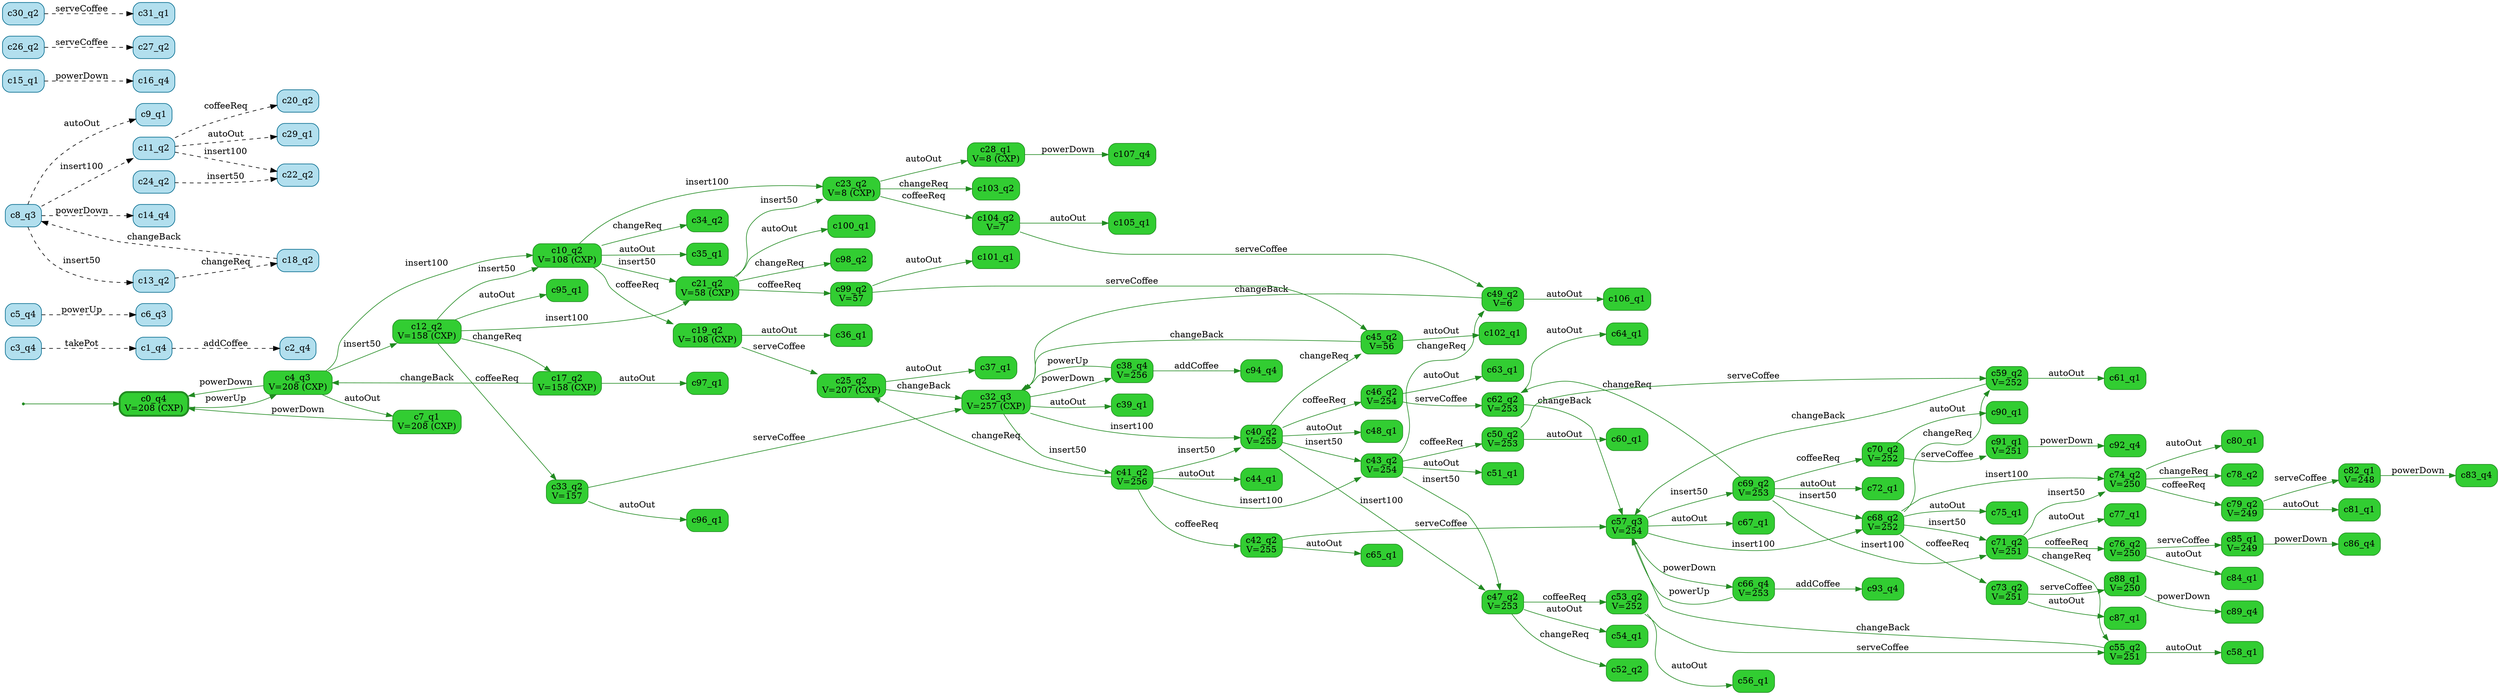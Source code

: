 digraph g {

	rankdir="LR"

	__invisible__[shape="point", color="forestgreen"]
	c0_q4[label="c0_q4\nV=208 (CXP)", shape="box", style="rounded, filled", color="forestgreen", fillcolor="limegreen", penwidth=3] // Initial
	c4_q3[label="c4_q3\nV=208 (CXP)", shape="box", style="rounded, filled", color="forestgreen", fillcolor="limegreen"]
	c7_q1[label="c7_q1\nV=208 (CXP)", shape="box", style="rounded, filled", color="forestgreen", fillcolor="limegreen"]
	c10_q2[label="c10_q2\nV=108 (CXP)", shape="box", style="rounded, filled", color="forestgreen", fillcolor="limegreen"]
	c19_q2[label="c19_q2\nV=108 (CXP)", shape="box", style="rounded, filled", color="forestgreen", fillcolor="limegreen"]
	c25_q2[label="c25_q2\nV=207 (CXP)", shape="box", style="rounded, filled", color="forestgreen", fillcolor="limegreen"]
	c32_q3[label="c32_q3\nV=257 (CXP)", shape="box", style="rounded, filled", color="forestgreen", fillcolor="limegreen"]
	c38_q4[label="c38_q4\nV=256", shape="box", style="rounded, filled", color="forestgreen", fillcolor="limegreen"]
	c94_q4[label="c94_q4", shape="box", style="rounded, filled", color="forestgreen", fillcolor="limegreen"]
	c39_q1[label="c39_q1", shape="box", style="rounded, filled", color="forestgreen", fillcolor="limegreen"]
	c40_q2[label="c40_q2\nV=255", shape="box", style="rounded, filled", color="forestgreen", fillcolor="limegreen"]
	c45_q2[label="c45_q2\nV=56", shape="box", style="rounded, filled", color="forestgreen", fillcolor="limegreen"]
	c102_q1[label="c102_q1", shape="box", style="rounded, filled", color="forestgreen", fillcolor="limegreen"]
	c46_q2[label="c46_q2\nV=254", shape="box", style="rounded, filled", color="forestgreen", fillcolor="limegreen"]
	c62_q2[label="c62_q2\nV=253", shape="box", style="rounded, filled", color="forestgreen", fillcolor="limegreen"]
	c57_q3[label="c57_q3\nV=254", shape="box", style="rounded, filled", color="forestgreen", fillcolor="limegreen"]
	c66_q4[label="c66_q4\nV=253", shape="box", style="rounded, filled", color="forestgreen", fillcolor="limegreen"]
	c93_q4[label="c93_q4", shape="box", style="rounded, filled", color="forestgreen", fillcolor="limegreen"]
	c67_q1[label="c67_q1", shape="box", style="rounded, filled", color="forestgreen", fillcolor="limegreen"]
	c68_q2[label="c68_q2\nV=252", shape="box", style="rounded, filled", color="forestgreen", fillcolor="limegreen"]
	c59_q2[label="c59_q2\nV=252", shape="box", style="rounded, filled", color="forestgreen", fillcolor="limegreen"]
	c61_q1[label="c61_q1", shape="box", style="rounded, filled", color="forestgreen", fillcolor="limegreen"]
	c73_q2[label="c73_q2\nV=251", shape="box", style="rounded, filled", color="forestgreen", fillcolor="limegreen"]
	c87_q1[label="c87_q1", shape="box", style="rounded, filled", color="forestgreen", fillcolor="limegreen"]
	c88_q1[label="c88_q1\nV=250", shape="box", style="rounded, filled", color="forestgreen", fillcolor="limegreen"]
	c89_q4[label="c89_q4", shape="box", style="rounded, filled", color="forestgreen", fillcolor="limegreen"]
	c74_q2[label="c74_q2\nV=250", shape="box", style="rounded, filled", color="forestgreen", fillcolor="limegreen"]
	c78_q2[label="c78_q2", shape="box", style="rounded, filled", color="forestgreen", fillcolor="limegreen"]
	c79_q2[label="c79_q2\nV=249", shape="box", style="rounded, filled", color="forestgreen", fillcolor="limegreen"]
	c81_q1[label="c81_q1", shape="box", style="rounded, filled", color="forestgreen", fillcolor="limegreen"]
	c82_q1[label="c82_q1\nV=248", shape="box", style="rounded, filled", color="forestgreen", fillcolor="limegreen"]
	c83_q4[label="c83_q4", shape="box", style="rounded, filled", color="forestgreen", fillcolor="limegreen"]
	c80_q1[label="c80_q1", shape="box", style="rounded, filled", color="forestgreen", fillcolor="limegreen"]
	c71_q2[label="c71_q2\nV=251", shape="box", style="rounded, filled", color="forestgreen", fillcolor="limegreen"]
	c55_q2[label="c55_q2\nV=251", shape="box", style="rounded, filled", color="forestgreen", fillcolor="limegreen"]
	c58_q1[label="c58_q1", shape="box", style="rounded, filled", color="forestgreen", fillcolor="limegreen"]
	c76_q2[label="c76_q2\nV=250", shape="box", style="rounded, filled", color="forestgreen", fillcolor="limegreen"]
	c84_q1[label="c84_q1", shape="box", style="rounded, filled", color="forestgreen", fillcolor="limegreen"]
	c85_q1[label="c85_q1\nV=249", shape="box", style="rounded, filled", color="forestgreen", fillcolor="limegreen"]
	c86_q4[label="c86_q4", shape="box", style="rounded, filled", color="forestgreen", fillcolor="limegreen"]
	c77_q1[label="c77_q1", shape="box", style="rounded, filled", color="forestgreen", fillcolor="limegreen"]
	c75_q1[label="c75_q1", shape="box", style="rounded, filled", color="forestgreen", fillcolor="limegreen"]
	c69_q2[label="c69_q2\nV=253", shape="box", style="rounded, filled", color="forestgreen", fillcolor="limegreen"]
	c70_q2[label="c70_q2\nV=252", shape="box", style="rounded, filled", color="forestgreen", fillcolor="limegreen"]
	c90_q1[label="c90_q1", shape="box", style="rounded, filled", color="forestgreen", fillcolor="limegreen"]
	c91_q1[label="c91_q1\nV=251", shape="box", style="rounded, filled", color="forestgreen", fillcolor="limegreen"]
	c92_q4[label="c92_q4", shape="box", style="rounded, filled", color="forestgreen", fillcolor="limegreen"]
	c72_q1[label="c72_q1", shape="box", style="rounded, filled", color="forestgreen", fillcolor="limegreen"]
	c64_q1[label="c64_q1", shape="box", style="rounded, filled", color="forestgreen", fillcolor="limegreen"]
	c63_q1[label="c63_q1", shape="box", style="rounded, filled", color="forestgreen", fillcolor="limegreen"]
	c47_q2[label="c47_q2\nV=253", shape="box", style="rounded, filled", color="forestgreen", fillcolor="limegreen"]
	c52_q2[label="c52_q2", shape="box", style="rounded, filled", color="forestgreen", fillcolor="limegreen"]
	c53_q2[label="c53_q2\nV=252", shape="box", style="rounded, filled", color="forestgreen", fillcolor="limegreen"]
	c56_q1[label="c56_q1", shape="box", style="rounded, filled", color="forestgreen", fillcolor="limegreen"]
	c54_q1[label="c54_q1", shape="box", style="rounded, filled", color="forestgreen", fillcolor="limegreen"]
	c43_q2[label="c43_q2\nV=254", shape="box", style="rounded, filled", color="forestgreen", fillcolor="limegreen"]
	c49_q2[label="c49_q2\nV=6", shape="box", style="rounded, filled", color="forestgreen", fillcolor="limegreen"]
	c106_q1[label="c106_q1", shape="box", style="rounded, filled", color="forestgreen", fillcolor="limegreen"]
	c50_q2[label="c50_q2\nV=253", shape="box", style="rounded, filled", color="forestgreen", fillcolor="limegreen"]
	c60_q1[label="c60_q1", shape="box", style="rounded, filled", color="forestgreen", fillcolor="limegreen"]
	c51_q1[label="c51_q1", shape="box", style="rounded, filled", color="forestgreen", fillcolor="limegreen"]
	c48_q1[label="c48_q1", shape="box", style="rounded, filled", color="forestgreen", fillcolor="limegreen"]
	c41_q2[label="c41_q2\nV=256", shape="box", style="rounded, filled", color="forestgreen", fillcolor="limegreen"]
	c42_q2[label="c42_q2\nV=255", shape="box", style="rounded, filled", color="forestgreen", fillcolor="limegreen"]
	c65_q1[label="c65_q1", shape="box", style="rounded, filled", color="forestgreen", fillcolor="limegreen"]
	c44_q1[label="c44_q1", shape="box", style="rounded, filled", color="forestgreen", fillcolor="limegreen"]
	c37_q1[label="c37_q1", shape="box", style="rounded, filled", color="forestgreen", fillcolor="limegreen"]
	c36_q1[label="c36_q1", shape="box", style="rounded, filled", color="forestgreen", fillcolor="limegreen"]
	c34_q2[label="c34_q2", shape="box", style="rounded, filled", color="forestgreen", fillcolor="limegreen"]
	c23_q2[label="c23_q2\nV=8 (CXP)", shape="box", style="rounded, filled", color="forestgreen", fillcolor="limegreen"]
	c28_q1[label="c28_q1\nV=8 (CXP)", shape="box", style="rounded, filled", color="forestgreen", fillcolor="limegreen"]
	c107_q4[label="c107_q4", shape="box", style="rounded, filled", color="forestgreen", fillcolor="limegreen"]
	c103_q2[label="c103_q2", shape="box", style="rounded, filled", color="forestgreen", fillcolor="limegreen"]
	c104_q2[label="c104_q2\nV=7", shape="box", style="rounded, filled", color="forestgreen", fillcolor="limegreen"]
	c105_q1[label="c105_q1", shape="box", style="rounded, filled", color="forestgreen", fillcolor="limegreen"]
	c21_q2[label="c21_q2\nV=58 (CXP)", shape="box", style="rounded, filled", color="forestgreen", fillcolor="limegreen"]
	c98_q2[label="c98_q2", shape="box", style="rounded, filled", color="forestgreen", fillcolor="limegreen"]
	c99_q2[label="c99_q2\nV=57", shape="box", style="rounded, filled", color="forestgreen", fillcolor="limegreen"]
	c101_q1[label="c101_q1", shape="box", style="rounded, filled", color="forestgreen", fillcolor="limegreen"]
	c100_q1[label="c100_q1", shape="box", style="rounded, filled", color="forestgreen", fillcolor="limegreen"]
	c35_q1[label="c35_q1", shape="box", style="rounded, filled", color="forestgreen", fillcolor="limegreen"]
	c12_q2[label="c12_q2\nV=158 (CXP)", shape="box", style="rounded, filled", color="forestgreen", fillcolor="limegreen"]
	c17_q2[label="c17_q2\nV=158 (CXP)", shape="box", style="rounded, filled", color="forestgreen", fillcolor="limegreen"]
	c97_q1[label="c97_q1", shape="box", style="rounded, filled", color="forestgreen", fillcolor="limegreen"]
	c33_q2[label="c33_q2\nV=157", shape="box", style="rounded, filled", color="forestgreen", fillcolor="limegreen"]
	c96_q1[label="c96_q1", shape="box", style="rounded, filled", color="forestgreen", fillcolor="limegreen"]
	c95_q1[label="c95_q1", shape="box", style="rounded, filled", color="forestgreen", fillcolor="limegreen"]
	c1_q4[label="c1_q4", shape="box", style="rounded, filled", color="deepskyblue4", fillcolor="lightblue2"]
	c2_q4[label="c2_q4", shape="box", style="rounded, filled", color="deepskyblue4", fillcolor="lightblue2"]
	c3_q4[label="c3_q4", shape="box", style="rounded, filled", color="deepskyblue4", fillcolor="lightblue2"]
	c5_q4[label="c5_q4", shape="box", style="rounded, filled", color="deepskyblue4", fillcolor="lightblue2"]
	c6_q3[label="c6_q3", shape="box", style="rounded, filled", color="deepskyblue4", fillcolor="lightblue2"]
	c8_q3[label="c8_q3", shape="box", style="rounded, filled", color="deepskyblue4", fillcolor="lightblue2"]
	c9_q1[label="c9_q1", shape="box", style="rounded, filled", color="deepskyblue4", fillcolor="lightblue2"]
	c11_q2[label="c11_q2", shape="box", style="rounded, filled", color="deepskyblue4", fillcolor="lightblue2"]
	c13_q2[label="c13_q2", shape="box", style="rounded, filled", color="deepskyblue4", fillcolor="lightblue2"]
	c14_q4[label="c14_q4", shape="box", style="rounded, filled", color="deepskyblue4", fillcolor="lightblue2"]
	c15_q1[label="c15_q1", shape="box", style="rounded, filled", color="deepskyblue4", fillcolor="lightblue2"]
	c16_q4[label="c16_q4", shape="box", style="rounded, filled", color="deepskyblue4", fillcolor="lightblue2"]
	c18_q2[label="c18_q2", shape="box", style="rounded, filled", color="deepskyblue4", fillcolor="lightblue2"]
	c20_q2[label="c20_q2", shape="box", style="rounded, filled", color="deepskyblue4", fillcolor="lightblue2"]
	c22_q2[label="c22_q2", shape="box", style="rounded, filled", color="deepskyblue4", fillcolor="lightblue2"]
	c24_q2[label="c24_q2", shape="box", style="rounded, filled", color="deepskyblue4", fillcolor="lightblue2"]
	c26_q2[label="c26_q2", shape="box", style="rounded, filled", color="deepskyblue4", fillcolor="lightblue2"]
	c27_q2[label="c27_q2", shape="box", style="rounded, filled", color="deepskyblue4", fillcolor="lightblue2"]
	c29_q1[label="c29_q1", shape="box", style="rounded, filled", color="deepskyblue4", fillcolor="lightblue2"]
	c30_q2[label="c30_q2", shape="box", style="rounded, filled", color="deepskyblue4", fillcolor="lightblue2"]
	c31_q1[label="c31_q1", shape="box", style="rounded, filled", color="deepskyblue4", fillcolor="lightblue2"]

	__invisible__ -> c0_q4[color="forestgreen"]
	c0_q4 -> c4_q3[label="powerUp", color="forestgreen"]
	c4_q3 -> c7_q1[label="autoOut", color="forestgreen"]
	c7_q1 -> c0_q4[label="powerDown", color="forestgreen"]
	c4_q3 -> c10_q2[label="insert100", color="forestgreen"]
	c10_q2 -> c19_q2[label="coffeeReq", color="forestgreen"]
	c19_q2 -> c25_q2[label="serveCoffee", color="forestgreen"]
	c25_q2 -> c32_q3[label="changeBack", color="forestgreen"]
	c32_q3 -> c38_q4[label="powerDown", color="forestgreen"]
	c38_q4 -> c94_q4[label="addCoffee", color="forestgreen"]
	c38_q4 -> c32_q3[label="powerUp", color="forestgreen"]
	c32_q3 -> c39_q1[label="autoOut", color="forestgreen"]
	c32_q3 -> c40_q2[label="insert100", color="forestgreen"]
	c40_q2 -> c45_q2[label="changeReq", color="forestgreen"]
	c45_q2 -> c32_q3[label="changeBack", color="forestgreen"]
	c45_q2 -> c102_q1[label="autoOut", color="forestgreen"]
	c40_q2 -> c46_q2[label="coffeeReq", color="forestgreen"]
	c46_q2 -> c62_q2[label="serveCoffee", color="forestgreen"]
	c62_q2 -> c57_q3[label="changeBack", color="forestgreen"]
	c57_q3 -> c66_q4[label="powerDown", color="forestgreen"]
	c66_q4 -> c93_q4[label="addCoffee", color="forestgreen"]
	c66_q4 -> c57_q3[label="powerUp", color="forestgreen"]
	c57_q3 -> c67_q1[label="autoOut", color="forestgreen"]
	c57_q3 -> c68_q2[label="insert100", color="forestgreen"]
	c68_q2 -> c59_q2[label="changeReq", color="forestgreen"]
	c59_q2 -> c57_q3[label="changeBack", color="forestgreen"]
	c59_q2 -> c61_q1[label="autoOut", color="forestgreen"]
	c68_q2 -> c73_q2[label="coffeeReq", color="forestgreen"]
	c73_q2 -> c87_q1[label="autoOut", color="forestgreen"]
	c73_q2 -> c88_q1[label="serveCoffee", color="forestgreen"]
	c88_q1 -> c89_q4[label="powerDown", color="forestgreen"]
	c68_q2 -> c74_q2[label="insert100", color="forestgreen"]
	c74_q2 -> c78_q2[label="changeReq", color="forestgreen"]
	c74_q2 -> c79_q2[label="coffeeReq", color="forestgreen"]
	c79_q2 -> c81_q1[label="autoOut", color="forestgreen"]
	c79_q2 -> c82_q1[label="serveCoffee", color="forestgreen"]
	c82_q1 -> c83_q4[label="powerDown", color="forestgreen"]
	c74_q2 -> c80_q1[label="autoOut", color="forestgreen"]
	c68_q2 -> c71_q2[label="insert50", color="forestgreen"]
	c71_q2 -> c55_q2[label="changeReq", color="forestgreen"]
	c55_q2 -> c57_q3[label="changeBack", color="forestgreen"]
	c55_q2 -> c58_q1[label="autoOut", color="forestgreen"]
	c71_q2 -> c76_q2[label="coffeeReq", color="forestgreen"]
	c76_q2 -> c84_q1[label="autoOut", color="forestgreen"]
	c76_q2 -> c85_q1[label="serveCoffee", color="forestgreen"]
	c85_q1 -> c86_q4[label="powerDown", color="forestgreen"]
	c71_q2 -> c74_q2[label="insert50", color="forestgreen"]
	c71_q2 -> c77_q1[label="autoOut", color="forestgreen"]
	c68_q2 -> c75_q1[label="autoOut", color="forestgreen"]
	c57_q3 -> c69_q2[label="insert50", color="forestgreen"]
	c69_q2 -> c62_q2[label="changeReq", color="forestgreen"]
	c69_q2 -> c70_q2[label="coffeeReq", color="forestgreen"]
	c70_q2 -> c90_q1[label="autoOut", color="forestgreen"]
	c70_q2 -> c91_q1[label="serveCoffee", color="forestgreen"]
	c91_q1 -> c92_q4[label="powerDown", color="forestgreen"]
	c69_q2 -> c71_q2[label="insert100", color="forestgreen"]
	c69_q2 -> c68_q2[label="insert50", color="forestgreen"]
	c69_q2 -> c72_q1[label="autoOut", color="forestgreen"]
	c62_q2 -> c64_q1[label="autoOut", color="forestgreen"]
	c46_q2 -> c63_q1[label="autoOut", color="forestgreen"]
	c40_q2 -> c47_q2[label="insert100", color="forestgreen"]
	c47_q2 -> c52_q2[label="changeReq", color="forestgreen"]
	c47_q2 -> c53_q2[label="coffeeReq", color="forestgreen"]
	c53_q2 -> c55_q2[label="serveCoffee", color="forestgreen"]
	c53_q2 -> c56_q1[label="autoOut", color="forestgreen"]
	c47_q2 -> c54_q1[label="autoOut", color="forestgreen"]
	c40_q2 -> c43_q2[label="insert50", color="forestgreen"]
	c43_q2 -> c49_q2[label="changeReq", color="forestgreen"]
	c49_q2 -> c32_q3[label="changeBack", color="forestgreen"]
	c49_q2 -> c106_q1[label="autoOut", color="forestgreen"]
	c43_q2 -> c50_q2[label="coffeeReq", color="forestgreen"]
	c50_q2 -> c59_q2[label="serveCoffee", color="forestgreen"]
	c50_q2 -> c60_q1[label="autoOut", color="forestgreen"]
	c43_q2 -> c47_q2[label="insert50", color="forestgreen"]
	c43_q2 -> c51_q1[label="autoOut", color="forestgreen"]
	c40_q2 -> c48_q1[label="autoOut", color="forestgreen"]
	c32_q3 -> c41_q2[label="insert50", color="forestgreen"]
	c41_q2 -> c25_q2[label="changeReq", color="forestgreen"]
	c41_q2 -> c42_q2[label="coffeeReq", color="forestgreen"]
	c42_q2 -> c57_q3[label="serveCoffee", color="forestgreen"]
	c42_q2 -> c65_q1[label="autoOut", color="forestgreen"]
	c41_q2 -> c43_q2[label="insert100", color="forestgreen"]
	c41_q2 -> c40_q2[label="insert50", color="forestgreen"]
	c41_q2 -> c44_q1[label="autoOut", color="forestgreen"]
	c25_q2 -> c37_q1[label="autoOut", color="forestgreen"]
	c19_q2 -> c36_q1[label="autoOut", color="forestgreen"]
	c10_q2 -> c34_q2[label="changeReq", color="forestgreen"]
	c10_q2 -> c23_q2[label="insert100", color="forestgreen"]
	c23_q2 -> c28_q1[label="autoOut", color="forestgreen"]
	c28_q1 -> c107_q4[label="powerDown", color="forestgreen"]
	c23_q2 -> c103_q2[label="changeReq", color="forestgreen"]
	c23_q2 -> c104_q2[label="coffeeReq", color="forestgreen"]
	c104_q2 -> c49_q2[label="serveCoffee", color="forestgreen"]
	c104_q2 -> c105_q1[label="autoOut", color="forestgreen"]
	c10_q2 -> c21_q2[label="insert50", color="forestgreen"]
	c21_q2 -> c23_q2[label="insert50", color="forestgreen"]
	c21_q2 -> c98_q2[label="changeReq", color="forestgreen"]
	c21_q2 -> c99_q2[label="coffeeReq", color="forestgreen"]
	c99_q2 -> c45_q2[label="serveCoffee", color="forestgreen"]
	c99_q2 -> c101_q1[label="autoOut", color="forestgreen"]
	c21_q2 -> c100_q1[label="autoOut", color="forestgreen"]
	c10_q2 -> c35_q1[label="autoOut", color="forestgreen"]
	c4_q3 -> c12_q2[label="insert50", color="forestgreen"]
	c12_q2 -> c17_q2[label="changeReq", color="forestgreen"]
	c17_q2 -> c4_q3[label="changeBack", color="forestgreen"]
	c17_q2 -> c97_q1[label="autoOut", color="forestgreen"]
	c12_q2 -> c21_q2[label="insert100", color="forestgreen"]
	c12_q2 -> c33_q2[label="coffeeReq", color="forestgreen"]
	c33_q2 -> c32_q3[label="serveCoffee", color="forestgreen"]
	c33_q2 -> c96_q1[label="autoOut", color="forestgreen"]
	c12_q2 -> c10_q2[label="insert50", color="forestgreen"]
	c12_q2 -> c95_q1[label="autoOut", color="forestgreen"]
	c4_q3 -> c0_q4[label="powerDown", color="forestgreen"]
	c1_q4 -> c2_q4[label="addCoffee", color="black", style="dashed"]
	c3_q4 -> c1_q4[label="takePot", color="black", style="dashed"]
	c5_q4 -> c6_q3[label="powerUp", color="black", style="dashed"]
	c8_q3 -> c9_q1[label="autoOut", color="black", style="dashed"]
	c8_q3 -> c11_q2[label="insert100", color="black", style="dashed"]
	c8_q3 -> c13_q2[label="insert50", color="black", style="dashed"]
	c8_q3 -> c14_q4[label="powerDown", color="black", style="dashed"]
	c15_q1 -> c16_q4[label="powerDown", color="black", style="dashed"]
	c13_q2 -> c18_q2[label="changeReq", color="black", style="dashed"]
	c11_q2 -> c20_q2[label="coffeeReq", color="black", style="dashed"]
	c11_q2 -> c22_q2[label="insert100", color="black", style="dashed"]
	c24_q2 -> c22_q2[label="insert50", color="black", style="dashed"]
	c26_q2 -> c27_q2[label="serveCoffee", color="black", style="dashed"]
	c11_q2 -> c29_q1[label="autoOut", color="black", style="dashed"]
	c30_q2 -> c31_q1[label="serveCoffee", color="black", style="dashed"]
	c18_q2 -> c8_q3[label="changeBack", color="black", style="dashed"]

}
